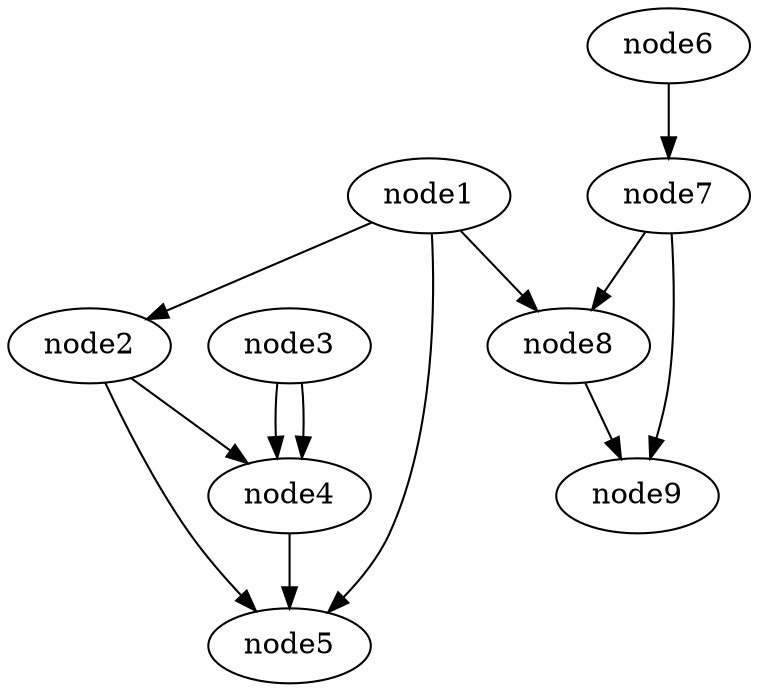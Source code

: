 digraph G { 
    node1 -> node2;
    node1 -> node8;
    node1 -> node5;
    node2 -> node5;
    node2 -> node4;
    node3 -> node4;
    node3 -> node4;
    node4 -> node5;
    node6 -> node7;
    node7 -> node8;
    node7 -> node9;
    node8 -> node9;
}
